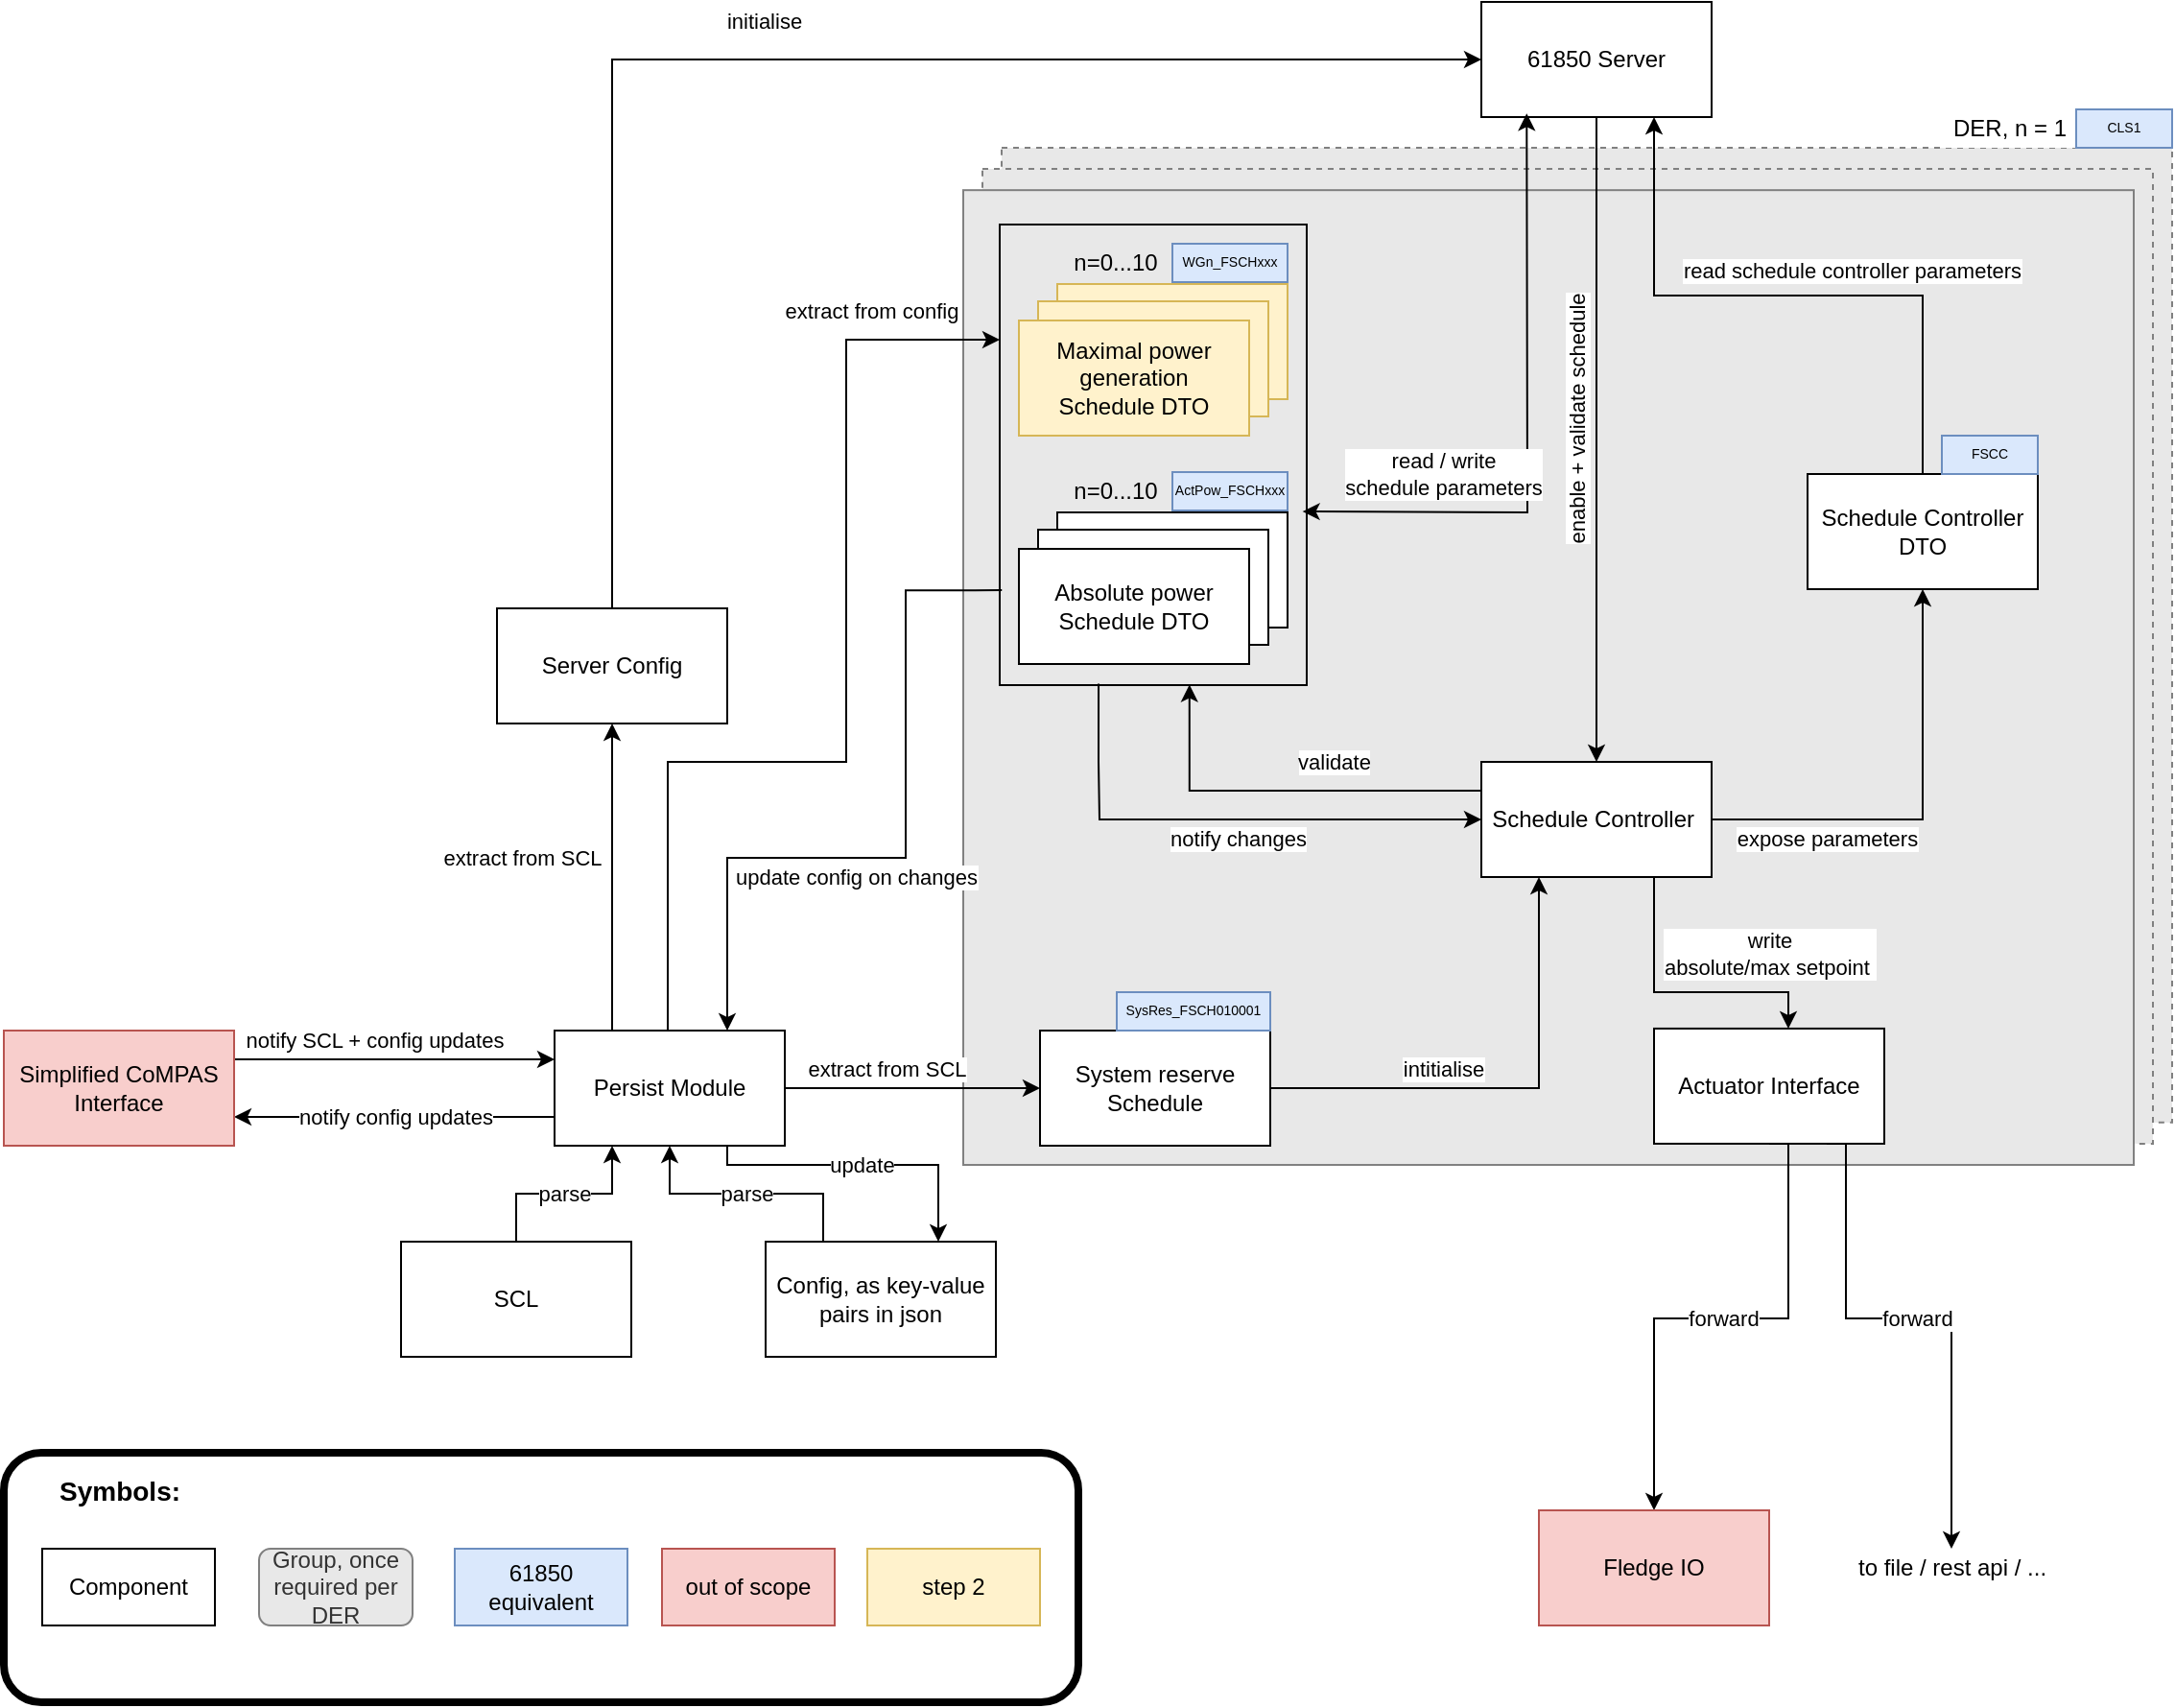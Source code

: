 <mxfile version="16.1.2" type="device"><diagram name="Page-1" id="5f0bae14-7c28-e335-631c-24af17079c00"><mxGraphModel dx="3177" dy="2385" grid="1" gridSize="10" guides="1" tooltips="1" connect="1" arrows="1" fold="1" page="1" pageScale="1" pageWidth="1100" pageHeight="850" background="none" math="0" shadow="0"><root><mxCell id="0"/><mxCell id="1" parent="0"/><mxCell id="BL94pfB7byyHKRL7FPDJ-15" value="" style="group" vertex="1" connectable="0" parent="1"><mxGeometry x="130" y="-10" width="630" height="550" as="geometry"/></mxCell><mxCell id="BL94pfB7byyHKRL7FPDJ-2" value="" style="group" vertex="1" connectable="0" parent="BL94pfB7byyHKRL7FPDJ-15"><mxGeometry y="20" width="630" height="530" as="geometry"/></mxCell><mxCell id="b1wSyEFUPVE4bgTUCaJU-76" value="" style="rounded=0;whiteSpace=wrap;html=1;fillColor=#E8E8E8;fontColor=#333333;strokeColor=#808080;glass=0;shadow=0;sketch=0;dashed=1;" parent="BL94pfB7byyHKRL7FPDJ-2" vertex="1"><mxGeometry x="20" width="610" height="507.917" as="geometry"/></mxCell><mxCell id="b1wSyEFUPVE4bgTUCaJU-75" value="" style="rounded=0;whiteSpace=wrap;html=1;fillColor=#E8E8E8;fontColor=#333333;strokeColor=#808080;glass=0;shadow=0;sketch=0;dashed=1;" parent="BL94pfB7byyHKRL7FPDJ-2" vertex="1"><mxGeometry x="10" y="11.042" width="610" height="507.917" as="geometry"/></mxCell><mxCell id="b1wSyEFUPVE4bgTUCaJU-46" value="" style="rounded=0;whiteSpace=wrap;html=1;fillColor=#E8E8E8;fontColor=#333333;strokeColor=#808080;glass=0;shadow=0;sketch=0;" parent="BL94pfB7byyHKRL7FPDJ-2" vertex="1"><mxGeometry y="22.083" width="610" height="507.917" as="geometry"/></mxCell><mxCell id="b1wSyEFUPVE4bgTUCaJU-4" value="Actuator Interface" style="rounded=0;whiteSpace=wrap;html=1;" parent="BL94pfB7byyHKRL7FPDJ-2" vertex="1"><mxGeometry x="360" y="458.96" width="120" height="60" as="geometry"/></mxCell><mxCell id="b1wSyEFUPVE4bgTUCaJU-62" value="DER, n = 1" style="text;html=1;align=center;verticalAlign=middle;resizable=0;points=[];autosize=1;fillColor=default;" parent="BL94pfB7byyHKRL7FPDJ-15" vertex="1"><mxGeometry x="510" width="70" height="20" as="geometry"/></mxCell><mxCell id="b1wSyEFUPVE4bgTUCaJU-68" value="CLS1" style="rounded=0;whiteSpace=wrap;html=1;fillColor=#dae8fc;strokeColor=#6c8ebf;fontSize=7;" parent="BL94pfB7byyHKRL7FPDJ-15" vertex="1"><mxGeometry x="580" width="50" height="20" as="geometry"/></mxCell><mxCell id="b1wSyEFUPVE4bgTUCaJU-1" value="61850 Server" style="rounded=0;whiteSpace=wrap;html=1;" parent="1" vertex="1"><mxGeometry x="400" y="-66" width="120" height="60" as="geometry"/></mxCell><mxCell id="b1wSyEFUPVE4bgTUCaJU-31" value="parse" style="edgeStyle=orthogonalEdgeStyle;rounded=0;orthogonalLoop=1;jettySize=auto;html=1;exitX=0.5;exitY=0;exitDx=0;exitDy=0;entryX=0.25;entryY=1;entryDx=0;entryDy=0;" parent="1" source="b1wSyEFUPVE4bgTUCaJU-2" target="b1wSyEFUPVE4bgTUCaJU-12" edge="1"><mxGeometry relative="1" as="geometry"/></mxCell><mxCell id="b1wSyEFUPVE4bgTUCaJU-2" value="SCL" style="rounded=0;whiteSpace=wrap;html=1;" parent="1" vertex="1"><mxGeometry x="-163" y="580" width="120" height="60" as="geometry"/></mxCell><mxCell id="b1wSyEFUPVE4bgTUCaJU-33" value="parse" style="edgeStyle=orthogonalEdgeStyle;rounded=0;orthogonalLoop=1;jettySize=auto;html=1;exitX=0.25;exitY=0;exitDx=0;exitDy=0;entryX=0.5;entryY=1;entryDx=0;entryDy=0;" parent="1" source="b1wSyEFUPVE4bgTUCaJU-3" target="b1wSyEFUPVE4bgTUCaJU-12" edge="1"><mxGeometry relative="1" as="geometry"/></mxCell><mxCell id="b1wSyEFUPVE4bgTUCaJU-3" value="Config, as key-value pairs in json" style="rounded=0;whiteSpace=wrap;html=1;" parent="1" vertex="1"><mxGeometry x="27" y="580" width="120" height="60" as="geometry"/></mxCell><mxCell id="b1wSyEFUPVE4bgTUCaJU-43" value="forward" style="edgeStyle=orthogonalEdgeStyle;rounded=0;orthogonalLoop=1;jettySize=auto;html=1;exitX=0.5;exitY=1;exitDx=0;exitDy=0;entryX=0.5;entryY=0;entryDx=0;entryDy=0;" parent="1" source="b1wSyEFUPVE4bgTUCaJU-4" target="b1wSyEFUPVE4bgTUCaJU-64" edge="1"><mxGeometry relative="1" as="geometry"><mxPoint x="490" y="770" as="targetPoint"/><Array as="points"><mxPoint x="560" y="620"/><mxPoint x="490" y="620"/></Array></mxGeometry></mxCell><mxCell id="b1wSyEFUPVE4bgTUCaJU-66" value="forward" style="edgeStyle=orthogonalEdgeStyle;rounded=0;orthogonalLoop=1;jettySize=auto;html=1;exitX=0.75;exitY=1;exitDx=0;exitDy=0;" parent="1" source="b1wSyEFUPVE4bgTUCaJU-4" target="b1wSyEFUPVE4bgTUCaJU-44" edge="1"><mxGeometry relative="1" as="geometry"><Array as="points"><mxPoint x="590" y="620"/><mxPoint x="645" y="620"/></Array></mxGeometry></mxCell><mxCell id="b1wSyEFUPVE4bgTUCaJU-14" value="notify changes" style="edgeStyle=orthogonalEdgeStyle;rounded=0;orthogonalLoop=1;jettySize=auto;html=1;exitX=0.322;exitY=0.997;exitDx=0;exitDy=0;entryX=0;entryY=0.5;entryDx=0;entryDy=0;exitPerimeter=0;" parent="1" source="BL94pfB7byyHKRL7FPDJ-13" target="b1wSyEFUPVE4bgTUCaJU-10" edge="1"><mxGeometry x="0.062" y="-10" relative="1" as="geometry"><Array as="points"><mxPoint x="201" y="330"/><mxPoint x="201" y="330"/><mxPoint x="201" y="360"/></Array><mxPoint as="offset"/></mxGeometry></mxCell><mxCell id="b1wSyEFUPVE4bgTUCaJU-55" value="update config on changes" style="edgeStyle=orthogonalEdgeStyle;rounded=0;orthogonalLoop=1;jettySize=auto;html=1;entryX=0.75;entryY=0;entryDx=0;entryDy=0;exitX=0.007;exitY=0.794;exitDx=0;exitDy=0;exitPerimeter=0;" parent="1" source="BL94pfB7byyHKRL7FPDJ-13" target="b1wSyEFUPVE4bgTUCaJU-12" edge="1"><mxGeometry x="0.16" y="10" relative="1" as="geometry"><Array as="points"><mxPoint x="100" y="241"/><mxPoint x="100" y="380"/><mxPoint x="7" y="380"/></Array><mxPoint as="offset"/><mxPoint x="130" y="270" as="sourcePoint"/></mxGeometry></mxCell><mxCell id="b1wSyEFUPVE4bgTUCaJU-42" value="read schedule controller parameters" style="edgeStyle=orthogonalEdgeStyle;rounded=0;orthogonalLoop=1;jettySize=auto;html=1;exitX=0.5;exitY=0;exitDx=0;exitDy=0;entryX=0.75;entryY=1;entryDx=0;entryDy=0;" parent="1" source="b1wSyEFUPVE4bgTUCaJU-9" target="b1wSyEFUPVE4bgTUCaJU-1" edge="1"><mxGeometry x="-0.203" y="-12" relative="1" as="geometry"><mxPoint y="-1" as="offset"/></mxGeometry></mxCell><mxCell id="b1wSyEFUPVE4bgTUCaJU-9" value="Schedule Controller DTO" style="rounded=0;whiteSpace=wrap;html=1;" parent="1" vertex="1"><mxGeometry x="570" y="180" width="120" height="60" as="geometry"/></mxCell><mxCell id="b1wSyEFUPVE4bgTUCaJU-21" style="edgeStyle=orthogonalEdgeStyle;rounded=0;orthogonalLoop=1;jettySize=auto;html=1;exitX=0;exitY=0.25;exitDx=0;exitDy=0;entryX=0.618;entryY=0.999;entryDx=0;entryDy=0;entryPerimeter=0;" parent="1" source="b1wSyEFUPVE4bgTUCaJU-10" target="BL94pfB7byyHKRL7FPDJ-13" edge="1"><mxGeometry relative="1" as="geometry"/></mxCell><mxCell id="b1wSyEFUPVE4bgTUCaJU-22" value="validate" style="edgeLabel;html=1;align=center;verticalAlign=middle;resizable=0;points=[];" parent="b1wSyEFUPVE4bgTUCaJU-21" vertex="1" connectable="0"><mxGeometry x="-0.495" y="1" relative="1" as="geometry"><mxPoint x="-25" y="-16" as="offset"/></mxGeometry></mxCell><mxCell id="b1wSyEFUPVE4bgTUCaJU-40" value="write &lt;br&gt;absolute/max setpoint&amp;nbsp;" style="edgeStyle=orthogonalEdgeStyle;rounded=0;orthogonalLoop=1;jettySize=auto;html=1;exitX=0.75;exitY=1;exitDx=0;exitDy=0;" parent="1" source="b1wSyEFUPVE4bgTUCaJU-10" target="b1wSyEFUPVE4bgTUCaJU-4" edge="1"><mxGeometry x="0.611" y="20" relative="1" as="geometry"><Array as="points"><mxPoint x="490" y="450"/><mxPoint x="560" y="450"/></Array><mxPoint as="offset"/></mxGeometry></mxCell><mxCell id="b1wSyEFUPVE4bgTUCaJU-41" value="expose parameters" style="edgeStyle=orthogonalEdgeStyle;rounded=0;orthogonalLoop=1;jettySize=auto;html=1;exitX=1;exitY=0.5;exitDx=0;exitDy=0;entryX=0.5;entryY=1;entryDx=0;entryDy=0;" parent="1" source="b1wSyEFUPVE4bgTUCaJU-10" target="b1wSyEFUPVE4bgTUCaJU-9" edge="1"><mxGeometry x="-0.478" y="-10" relative="1" as="geometry"><mxPoint as="offset"/></mxGeometry></mxCell><mxCell id="b1wSyEFUPVE4bgTUCaJU-10" value="Schedule Controller&amp;nbsp;" style="rounded=0;whiteSpace=wrap;html=1;" parent="1" vertex="1"><mxGeometry x="400" y="330" width="120" height="60" as="geometry"/></mxCell><mxCell id="b1wSyEFUPVE4bgTUCaJU-11" value="" style="endArrow=classic;html=1;rounded=0;exitX=0.5;exitY=1;exitDx=0;exitDy=0;entryX=0.5;entryY=0;entryDx=0;entryDy=0;" parent="1" source="b1wSyEFUPVE4bgTUCaJU-1" target="b1wSyEFUPVE4bgTUCaJU-10" edge="1"><mxGeometry width="50" height="50" relative="1" as="geometry"><mxPoint x="300" y="400" as="sourcePoint"/><mxPoint x="350" y="350" as="targetPoint"/></mxGeometry></mxCell><mxCell id="b1wSyEFUPVE4bgTUCaJU-13" value="enable + validate schedule" style="edgeLabel;html=1;align=center;verticalAlign=middle;resizable=0;points=[];rotation=-90;" parent="b1wSyEFUPVE4bgTUCaJU-11" vertex="1" connectable="0"><mxGeometry x="0.074" y="-1" relative="1" as="geometry"><mxPoint x="-9" y="-23" as="offset"/></mxGeometry></mxCell><mxCell id="b1wSyEFUPVE4bgTUCaJU-30" value="extract from SCL" style="edgeStyle=orthogonalEdgeStyle;rounded=0;orthogonalLoop=1;jettySize=auto;html=1;exitX=1;exitY=0.5;exitDx=0;exitDy=0;" parent="1" source="b1wSyEFUPVE4bgTUCaJU-12" target="b1wSyEFUPVE4bgTUCaJU-17" edge="1"><mxGeometry x="-0.203" y="10" relative="1" as="geometry"><mxPoint as="offset"/></mxGeometry></mxCell><mxCell id="b1wSyEFUPVE4bgTUCaJU-34" value="update" style="edgeStyle=orthogonalEdgeStyle;rounded=0;orthogonalLoop=1;jettySize=auto;html=1;exitX=0.75;exitY=1;exitDx=0;exitDy=0;entryX=0.75;entryY=0;entryDx=0;entryDy=0;" parent="1" source="b1wSyEFUPVE4bgTUCaJU-12" target="b1wSyEFUPVE4bgTUCaJU-3" edge="1"><mxGeometry relative="1" as="geometry"><Array as="points"><mxPoint x="7" y="540"/><mxPoint x="117" y="540"/></Array></mxGeometry></mxCell><mxCell id="b1wSyEFUPVE4bgTUCaJU-37" value="extract from SCL" style="edgeStyle=orthogonalEdgeStyle;rounded=0;orthogonalLoop=1;jettySize=auto;html=1;exitX=0.25;exitY=0;exitDx=0;exitDy=0;entryX=0.5;entryY=1;entryDx=0;entryDy=0;" parent="1" source="b1wSyEFUPVE4bgTUCaJU-12" target="b1wSyEFUPVE4bgTUCaJU-26" edge="1"><mxGeometry x="0.125" y="47" relative="1" as="geometry"><Array as="points"><mxPoint x="-53" y="390"/><mxPoint x="-53" y="390"/></Array><mxPoint as="offset"/></mxGeometry></mxCell><mxCell id="b1wSyEFUPVE4bgTUCaJU-51" value="notify config updates" style="edgeStyle=orthogonalEdgeStyle;rounded=0;orthogonalLoop=1;jettySize=auto;html=1;exitX=0;exitY=0.75;exitDx=0;exitDy=0;entryX=1;entryY=0.75;entryDx=0;entryDy=0;" parent="1" source="b1wSyEFUPVE4bgTUCaJU-12" target="b1wSyEFUPVE4bgTUCaJU-47" edge="1"><mxGeometry relative="1" as="geometry"/></mxCell><mxCell id="b1wSyEFUPVE4bgTUCaJU-12" value="Persist Module" style="rounded=0;whiteSpace=wrap;html=1;" parent="1" vertex="1"><mxGeometry x="-83" y="470" width="120" height="60" as="geometry"/></mxCell><mxCell id="b1wSyEFUPVE4bgTUCaJU-15" value="read / write &lt;br&gt;schedule parameters" style="endArrow=classic;startArrow=classic;html=1;rounded=0;entryX=0.197;entryY=0.969;entryDx=0;entryDy=0;exitX=1.005;exitY=0.623;exitDx=0;exitDy=0;exitPerimeter=0;entryPerimeter=0;" parent="1" target="b1wSyEFUPVE4bgTUCaJU-1" edge="1"><mxGeometry x="-0.548" y="20" width="50" height="50" relative="1" as="geometry"><mxPoint x="306.8" y="199.52" as="sourcePoint"/><mxPoint x="410" y="40" as="targetPoint"/><Array as="points"><mxPoint x="424" y="200"/></Array><mxPoint as="offset"/></mxGeometry></mxCell><mxCell id="b1wSyEFUPVE4bgTUCaJU-35" value="intitialise" style="edgeStyle=orthogonalEdgeStyle;rounded=0;orthogonalLoop=1;jettySize=auto;html=1;exitX=1;exitY=0.5;exitDx=0;exitDy=0;entryX=0.25;entryY=1;entryDx=0;entryDy=0;" parent="1" source="b1wSyEFUPVE4bgTUCaJU-17" target="b1wSyEFUPVE4bgTUCaJU-10" edge="1"><mxGeometry x="-0.28" y="10" relative="1" as="geometry"><mxPoint as="offset"/></mxGeometry></mxCell><mxCell id="b1wSyEFUPVE4bgTUCaJU-17" value="System reserve Schedule" style="rounded=0;whiteSpace=wrap;html=1;" parent="1" vertex="1"><mxGeometry x="170" y="470" width="120" height="60" as="geometry"/></mxCell><mxCell id="b1wSyEFUPVE4bgTUCaJU-27" value="initialise" style="edgeStyle=orthogonalEdgeStyle;rounded=0;orthogonalLoop=1;jettySize=auto;html=1;exitX=0.5;exitY=0;exitDx=0;exitDy=0;entryX=0;entryY=0.5;entryDx=0;entryDy=0;" parent="1" source="b1wSyEFUPVE4bgTUCaJU-26" target="b1wSyEFUPVE4bgTUCaJU-1" edge="1"><mxGeometry x="-0.014" y="20" relative="1" as="geometry"><mxPoint as="offset"/></mxGeometry></mxCell><mxCell id="b1wSyEFUPVE4bgTUCaJU-26" value="Server Config" style="rounded=0;whiteSpace=wrap;html=1;" parent="1" vertex="1"><mxGeometry x="-113" y="250" width="120" height="60" as="geometry"/></mxCell><mxCell id="b1wSyEFUPVE4bgTUCaJU-44" value="to file / rest api / ..." style="text;html=1;align=center;verticalAlign=middle;resizable=0;points=[];autosize=1;strokeColor=none;fillColor=none;" parent="1" vertex="1"><mxGeometry x="590" y="740" width="110" height="20" as="geometry"/></mxCell><mxCell id="b1wSyEFUPVE4bgTUCaJU-49" style="edgeStyle=orthogonalEdgeStyle;rounded=0;orthogonalLoop=1;jettySize=auto;html=1;exitX=1;exitY=0.25;exitDx=0;exitDy=0;entryX=0;entryY=0.25;entryDx=0;entryDy=0;" parent="1" source="b1wSyEFUPVE4bgTUCaJU-47" target="b1wSyEFUPVE4bgTUCaJU-12" edge="1"><mxGeometry relative="1" as="geometry"/></mxCell><mxCell id="b1wSyEFUPVE4bgTUCaJU-50" value="notify SCL + config updates" style="edgeLabel;html=1;align=center;verticalAlign=middle;resizable=0;points=[];" parent="b1wSyEFUPVE4bgTUCaJU-49" vertex="1" connectable="0"><mxGeometry x="-0.357" y="-4" relative="1" as="geometry"><mxPoint x="19" y="-14" as="offset"/></mxGeometry></mxCell><mxCell id="b1wSyEFUPVE4bgTUCaJU-47" value="Simplified CoMPAS Interface" style="rounded=0;whiteSpace=wrap;html=1;fillColor=#f8cecc;strokeColor=#b85450;" parent="1" vertex="1"><mxGeometry x="-370" y="470" width="120" height="60" as="geometry"/></mxCell><mxCell id="b1wSyEFUPVE4bgTUCaJU-54" value="extract from config" style="edgeStyle=orthogonalEdgeStyle;rounded=0;orthogonalLoop=1;jettySize=auto;html=1;exitX=0.5;exitY=0;exitDx=0;exitDy=0;entryX=0;entryY=0.25;entryDx=0;entryDy=0;" parent="1" target="BL94pfB7byyHKRL7FPDJ-13" edge="1"><mxGeometry x="0.747" y="15" relative="1" as="geometry"><mxPoint x="-24" y="470" as="sourcePoint"/><mxPoint x="148" y="105" as="targetPoint"/><Array as="points"><mxPoint x="-24" y="330"/><mxPoint x="69" y="330"/><mxPoint x="69" y="110"/></Array><mxPoint as="offset"/></mxGeometry></mxCell><mxCell id="b1wSyEFUPVE4bgTUCaJU-64" value="Fledge IO" style="rounded=0;whiteSpace=wrap;html=1;fillColor=#f8cecc;strokeColor=#b85450;" parent="1" vertex="1"><mxGeometry x="430" y="720" width="120" height="60" as="geometry"/></mxCell><mxCell id="b1wSyEFUPVE4bgTUCaJU-69" value="FSCC" style="rounded=0;whiteSpace=wrap;html=1;fillColor=#dae8fc;strokeColor=#6c8ebf;fontSize=7;" parent="1" vertex="1"><mxGeometry x="640" y="160" width="50" height="20" as="geometry"/></mxCell><mxCell id="b1wSyEFUPVE4bgTUCaJU-71" value="SysRes_FSCH010001" style="rounded=0;whiteSpace=wrap;html=1;fillColor=#dae8fc;strokeColor=#6c8ebf;fontSize=7;" parent="1" vertex="1"><mxGeometry x="210" y="450" width="80" height="20" as="geometry"/></mxCell><mxCell id="b1wSyEFUPVE4bgTUCaJU-73" value="" style="rounded=1;whiteSpace=wrap;html=1;shadow=0;glass=0;sketch=0;fontSize=7;fillColor=none;strokeWidth=4;" parent="1" vertex="1"><mxGeometry x="-370" y="690" width="560" height="130" as="geometry"/></mxCell><mxCell id="b1wSyEFUPVE4bgTUCaJU-56" value="out of scope" style="rounded=0;whiteSpace=wrap;html=1;fillColor=#f8cecc;strokeColor=#b85450;" parent="1" vertex="1"><mxGeometry x="-27" y="740" width="90" height="40" as="geometry"/></mxCell><mxCell id="b1wSyEFUPVE4bgTUCaJU-57" value="61850 equivalent" style="rounded=0;whiteSpace=wrap;html=1;fillColor=#dae8fc;strokeColor=#6c8ebf;" parent="1" vertex="1"><mxGeometry x="-135" y="740" width="90" height="40" as="geometry"/></mxCell><mxCell id="b1wSyEFUPVE4bgTUCaJU-58" value="Symbols:" style="text;html=1;align=center;verticalAlign=middle;resizable=0;points=[];autosize=1;strokeColor=none;fillColor=none;fontStyle=1;fontSize=14;" parent="1" vertex="1"><mxGeometry x="-350" y="700" width="80" height="20" as="geometry"/></mxCell><mxCell id="b1wSyEFUPVE4bgTUCaJU-59" value="Group, once required per DER" style="rounded=1;whiteSpace=wrap;html=1;fillColor=#E8E8E8;fontColor=#333333;strokeColor=#808080;glass=0;shadow=0;sketch=0;" parent="1" vertex="1"><mxGeometry x="-237" y="740" width="80" height="40" as="geometry"/></mxCell><mxCell id="b1wSyEFUPVE4bgTUCaJU-63" value="Component" style="rounded=0;whiteSpace=wrap;html=1;" parent="1" vertex="1"><mxGeometry x="-350" y="740" width="90" height="40" as="geometry"/></mxCell><mxCell id="BL94pfB7byyHKRL7FPDJ-16" value="step 2" style="rounded=0;whiteSpace=wrap;html=1;fillColor=#fff2cc;strokeColor=#d6b656;" vertex="1" parent="1"><mxGeometry x="80" y="740" width="90" height="40" as="geometry"/></mxCell><mxCell id="BL94pfB7byyHKRL7FPDJ-17" value="" style="group" vertex="1" connectable="0" parent="1"><mxGeometry x="149" y="50" width="160" height="240" as="geometry"/></mxCell><mxCell id="BL94pfB7byyHKRL7FPDJ-3" value="" style="group" vertex="1" connectable="0" parent="BL94pfB7byyHKRL7FPDJ-17"><mxGeometry x="10" y="129" width="140" height="100" as="geometry"/></mxCell><mxCell id="b1wSyEFUPVE4bgTUCaJU-5" value="Schedule Model" style="rounded=0;whiteSpace=wrap;html=1;" parent="BL94pfB7byyHKRL7FPDJ-3" vertex="1"><mxGeometry x="20" y="21" width="120" height="60" as="geometry"/></mxCell><mxCell id="BL94pfB7byyHKRL7FPDJ-1" value="" style="group" vertex="1" connectable="0" parent="BL94pfB7byyHKRL7FPDJ-3"><mxGeometry width="140" height="100" as="geometry"/></mxCell><mxCell id="b1wSyEFUPVE4bgTUCaJU-6" value="Schedule Model" style="rounded=0;whiteSpace=wrap;html=1;" parent="BL94pfB7byyHKRL7FPDJ-1" vertex="1"><mxGeometry x="10" y="30" width="120" height="60" as="geometry"/></mxCell><mxCell id="b1wSyEFUPVE4bgTUCaJU-7" value="Absolute power&lt;br&gt;Schedule DTO" style="rounded=0;whiteSpace=wrap;html=1;" parent="BL94pfB7byyHKRL7FPDJ-1" vertex="1"><mxGeometry y="40" width="120" height="60" as="geometry"/></mxCell><mxCell id="b1wSyEFUPVE4bgTUCaJU-45" value="n=0...10" style="text;html=1;align=center;verticalAlign=middle;resizable=0;points=[];autosize=1;strokeColor=none;fillColor=none;" parent="BL94pfB7byyHKRL7FPDJ-1" vertex="1"><mxGeometry x="20" width="60" height="20" as="geometry"/></mxCell><mxCell id="b1wSyEFUPVE4bgTUCaJU-67" value="ActPow_FSCHxxx" style="rounded=0;whiteSpace=wrap;html=1;fillColor=#dae8fc;strokeColor=#6c8ebf;fontSize=7;" parent="BL94pfB7byyHKRL7FPDJ-1" vertex="1"><mxGeometry x="80" width="60" height="20" as="geometry"/></mxCell><mxCell id="BL94pfB7byyHKRL7FPDJ-13" value="" style="rounded=0;whiteSpace=wrap;html=1;fillColor=none;align=right;" vertex="1" parent="BL94pfB7byyHKRL7FPDJ-17"><mxGeometry width="160" height="240" as="geometry"/></mxCell><mxCell id="BL94pfB7byyHKRL7FPDJ-5" value="Schedule Model" style="rounded=0;whiteSpace=wrap;html=1;fillColor=#fff2cc;strokeColor=#d6b656;" vertex="1" parent="BL94pfB7byyHKRL7FPDJ-17"><mxGeometry x="30" y="31" width="120" height="60" as="geometry"/></mxCell><mxCell id="BL94pfB7byyHKRL7FPDJ-7" value="Schedule Model" style="rounded=0;whiteSpace=wrap;html=1;fillColor=#fff2cc;strokeColor=#d6b656;" vertex="1" parent="BL94pfB7byyHKRL7FPDJ-17"><mxGeometry x="20" y="40" width="120" height="60" as="geometry"/></mxCell><mxCell id="BL94pfB7byyHKRL7FPDJ-8" value="Maximal power generation&lt;br&gt;Schedule DTO" style="rounded=0;whiteSpace=wrap;html=1;fillColor=#fff2cc;strokeColor=#d6b656;" vertex="1" parent="BL94pfB7byyHKRL7FPDJ-17"><mxGeometry x="10" y="50" width="120" height="60" as="geometry"/></mxCell><mxCell id="BL94pfB7byyHKRL7FPDJ-9" value="n=0...10" style="text;html=1;align=center;verticalAlign=middle;resizable=0;points=[];autosize=1;strokeColor=none;fillColor=none;" vertex="1" parent="BL94pfB7byyHKRL7FPDJ-17"><mxGeometry x="30" y="10" width="60" height="20" as="geometry"/></mxCell><mxCell id="BL94pfB7byyHKRL7FPDJ-10" value="WGn_FSCHxxx" style="rounded=0;whiteSpace=wrap;html=1;fillColor=#dae8fc;strokeColor=#6c8ebf;fontSize=7;" vertex="1" parent="BL94pfB7byyHKRL7FPDJ-17"><mxGeometry x="90" y="10" width="60" height="20" as="geometry"/></mxCell></root></mxGraphModel></diagram></mxfile>